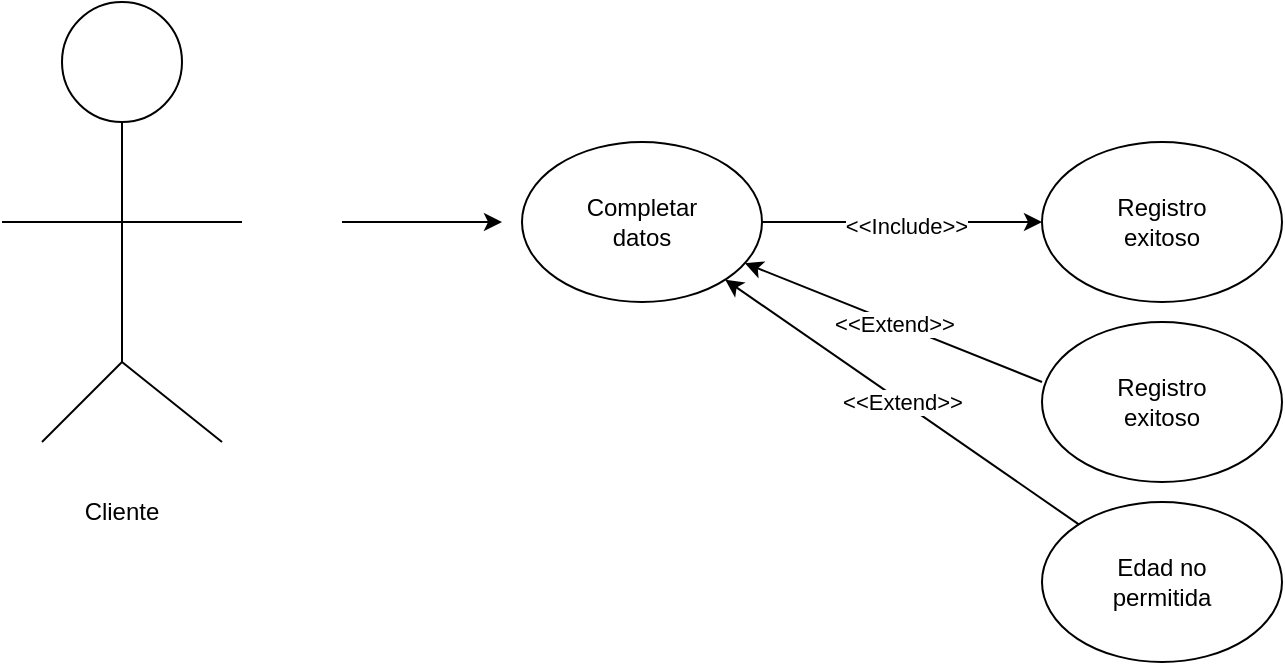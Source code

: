 <mxfile version="24.7.7">
  <diagram name="Page-1" id="iCfwwDqAuGKXf9mod9u1">
    <mxGraphModel dx="1110" dy="659" grid="1" gridSize="10" guides="1" tooltips="1" connect="1" arrows="1" fold="1" page="1" pageScale="1" pageWidth="850" pageHeight="1100" math="0" shadow="0">
      <root>
        <mxCell id="0" />
        <mxCell id="1" parent="0" />
        <mxCell id="zrRdJVa0UTjpO3cVLBpL-1" value="" style="verticalLabelPosition=bottom;verticalAlign=top;html=1;shape=mxgraph.flowchart.on-page_reference;" parent="1" vertex="1">
          <mxGeometry x="50" y="190" width="60" height="60" as="geometry" />
        </mxCell>
        <mxCell id="zrRdJVa0UTjpO3cVLBpL-2" value="" style="endArrow=none;html=1;rounded=0;entryX=0.5;entryY=1;entryDx=0;entryDy=0;entryPerimeter=0;" parent="1" target="zrRdJVa0UTjpO3cVLBpL-1" edge="1">
          <mxGeometry width="50" height="50" relative="1" as="geometry">
            <mxPoint x="80" y="370" as="sourcePoint" />
            <mxPoint x="450" y="350" as="targetPoint" />
          </mxGeometry>
        </mxCell>
        <mxCell id="zrRdJVa0UTjpO3cVLBpL-3" value="" style="endArrow=none;html=1;rounded=0;" parent="1" edge="1">
          <mxGeometry width="50" height="50" relative="1" as="geometry">
            <mxPoint x="40" y="410" as="sourcePoint" />
            <mxPoint x="80" y="370" as="targetPoint" />
          </mxGeometry>
        </mxCell>
        <mxCell id="zrRdJVa0UTjpO3cVLBpL-4" value="" style="endArrow=none;html=1;rounded=0;" parent="1" edge="1">
          <mxGeometry width="50" height="50" relative="1" as="geometry">
            <mxPoint x="130" y="410" as="sourcePoint" />
            <mxPoint x="80" y="370" as="targetPoint" />
          </mxGeometry>
        </mxCell>
        <mxCell id="zrRdJVa0UTjpO3cVLBpL-5" value="" style="endArrow=none;html=1;rounded=0;" parent="1" edge="1">
          <mxGeometry width="50" height="50" relative="1" as="geometry">
            <mxPoint x="20" y="300" as="sourcePoint" />
            <mxPoint x="140" y="300" as="targetPoint" />
            <Array as="points">
              <mxPoint x="80" y="300" />
            </Array>
          </mxGeometry>
        </mxCell>
        <mxCell id="z9dFIazEgeN6nL7wbjLp-1" value="" style="endArrow=classic;html=1;rounded=0;" edge="1" parent="1">
          <mxGeometry width="50" height="50" relative="1" as="geometry">
            <mxPoint x="190" y="300" as="sourcePoint" />
            <mxPoint x="270" y="300" as="targetPoint" />
          </mxGeometry>
        </mxCell>
        <object label="" id="z9dFIazEgeN6nL7wbjLp-2">
          <mxCell style="ellipse;whiteSpace=wrap;html=1;" vertex="1" parent="1">
            <mxGeometry x="280" y="260" width="120" height="80" as="geometry" />
          </mxCell>
        </object>
        <mxCell id="z9dFIazEgeN6nL7wbjLp-5" value="Completar datos" style="text;html=1;align=center;verticalAlign=middle;whiteSpace=wrap;rounded=0;" vertex="1" parent="1">
          <mxGeometry x="310" y="285" width="60" height="30" as="geometry" />
        </mxCell>
        <mxCell id="z9dFIazEgeN6nL7wbjLp-7" value="" style="endArrow=classic;html=1;rounded=0;exitX=1;exitY=0.5;exitDx=0;exitDy=0;" edge="1" parent="1" source="z9dFIazEgeN6nL7wbjLp-2">
          <mxGeometry relative="1" as="geometry">
            <mxPoint x="410" y="299.5" as="sourcePoint" />
            <mxPoint x="540" y="300" as="targetPoint" />
          </mxGeometry>
        </mxCell>
        <mxCell id="z9dFIazEgeN6nL7wbjLp-8" value="Label" style="edgeLabel;resizable=0;html=1;;align=center;verticalAlign=middle;" connectable="0" vertex="1" parent="z9dFIazEgeN6nL7wbjLp-7">
          <mxGeometry relative="1" as="geometry" />
        </mxCell>
        <mxCell id="z9dFIazEgeN6nL7wbjLp-9" value="&amp;lt;&amp;lt;Include&amp;gt;&amp;gt;" style="edgeLabel;html=1;align=center;verticalAlign=middle;resizable=0;points=[];" vertex="1" connectable="0" parent="z9dFIazEgeN6nL7wbjLp-7">
          <mxGeometry x="0.031" y="-2" relative="1" as="geometry">
            <mxPoint as="offset" />
          </mxGeometry>
        </mxCell>
        <mxCell id="z9dFIazEgeN6nL7wbjLp-11" value="" style="ellipse;whiteSpace=wrap;html=1;" vertex="1" parent="1">
          <mxGeometry x="540" y="260" width="120" height="80" as="geometry" />
        </mxCell>
        <mxCell id="z9dFIazEgeN6nL7wbjLp-13" value="Registro exitoso" style="text;html=1;align=center;verticalAlign=middle;whiteSpace=wrap;rounded=0;" vertex="1" parent="1">
          <mxGeometry x="570" y="285" width="60" height="30" as="geometry" />
        </mxCell>
        <mxCell id="z9dFIazEgeN6nL7wbjLp-14" value="" style="ellipse;whiteSpace=wrap;html=1;" vertex="1" parent="1">
          <mxGeometry x="540" y="350" width="120" height="80" as="geometry" />
        </mxCell>
        <mxCell id="z9dFIazEgeN6nL7wbjLp-15" value="Registro exitoso" style="text;html=1;align=center;verticalAlign=middle;whiteSpace=wrap;rounded=0;" vertex="1" parent="1">
          <mxGeometry x="570" y="375" width="60" height="30" as="geometry" />
        </mxCell>
        <mxCell id="z9dFIazEgeN6nL7wbjLp-17" value="" style="endArrow=classic;html=1;rounded=0;exitX=0;exitY=0.375;exitDx=0;exitDy=0;exitPerimeter=0;" edge="1" parent="1" source="z9dFIazEgeN6nL7wbjLp-14" target="z9dFIazEgeN6nL7wbjLp-2">
          <mxGeometry relative="1" as="geometry">
            <mxPoint x="440" y="340" as="sourcePoint" />
            <mxPoint x="540" y="340" as="targetPoint" />
          </mxGeometry>
        </mxCell>
        <mxCell id="z9dFIazEgeN6nL7wbjLp-18" value="&amp;lt;&amp;lt;Extend&amp;gt;&amp;gt;" style="edgeLabel;resizable=0;html=1;;align=center;verticalAlign=middle;" connectable="0" vertex="1" parent="z9dFIazEgeN6nL7wbjLp-17">
          <mxGeometry relative="1" as="geometry" />
        </mxCell>
        <mxCell id="z9dFIazEgeN6nL7wbjLp-19" value="" style="ellipse;whiteSpace=wrap;html=1;" vertex="1" parent="1">
          <mxGeometry x="540" y="440" width="120" height="80" as="geometry" />
        </mxCell>
        <mxCell id="z9dFIazEgeN6nL7wbjLp-20" value="Edad no permitida" style="text;html=1;align=center;verticalAlign=middle;whiteSpace=wrap;rounded=0;" vertex="1" parent="1">
          <mxGeometry x="570" y="465" width="60" height="30" as="geometry" />
        </mxCell>
        <mxCell id="z9dFIazEgeN6nL7wbjLp-21" value="" style="endArrow=classic;html=1;rounded=0;" edge="1" parent="1" source="z9dFIazEgeN6nL7wbjLp-19" target="z9dFIazEgeN6nL7wbjLp-2">
          <mxGeometry relative="1" as="geometry">
            <mxPoint x="440" y="420" as="sourcePoint" />
            <mxPoint x="540" y="420" as="targetPoint" />
          </mxGeometry>
        </mxCell>
        <mxCell id="z9dFIazEgeN6nL7wbjLp-22" value="&amp;lt;&amp;lt;Extend&amp;gt;&amp;gt;" style="edgeLabel;resizable=0;html=1;;align=center;verticalAlign=middle;" connectable="0" vertex="1" parent="z9dFIazEgeN6nL7wbjLp-21">
          <mxGeometry relative="1" as="geometry" />
        </mxCell>
        <mxCell id="z9dFIazEgeN6nL7wbjLp-24" value="Cliente" style="text;html=1;align=center;verticalAlign=middle;whiteSpace=wrap;rounded=0;" vertex="1" parent="1">
          <mxGeometry x="50" y="430" width="60" height="30" as="geometry" />
        </mxCell>
      </root>
    </mxGraphModel>
  </diagram>
</mxfile>
